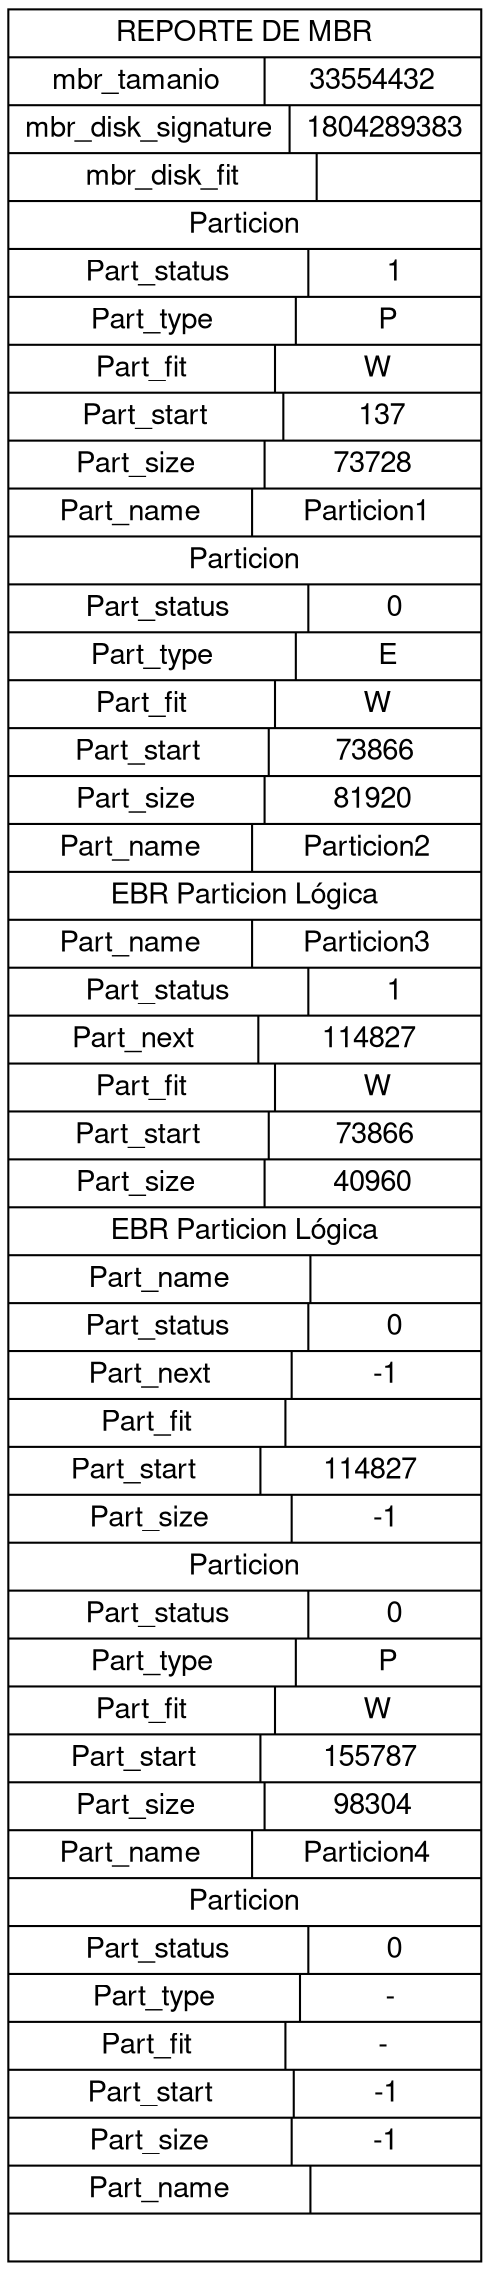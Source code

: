 digraph G{fontname="Helvetica,Arial,sans-serif"node [fontname="Helvetica,Arial,sans-serif"]edge [fontname="Helvetica,Arial,sans-serif"]concentrate=True;rankdir=LR;node [shape=record];1 [label="REPORTE DE MBR | {mbr_tamanio|33554432} | { mbr_disk_signature |1804289383} | { mbr_disk_fit |}|Particion |{Part_status|1}| {Part_type|P}| {Part_fit|W}| {Part_start|137}| {Part_size|73728}| {Part_name|Particion1}|Particion |{Part_status|0}| {Part_type|E}| {Part_fit|W}| {Part_start|73866}| {Part_size|81920}| {Part_name|Particion2}|EBR Particion Lógica |{Part_name|Particion3}|{Part_status|1}| {Part_next|114827}| {Part_fit|W}| {Part_start|73866}| {Part_size|40960}| EBR Particion Lógica |{Part_name|}|{Part_status|0}| {Part_next|-1}| {Part_fit|}| {Part_start|114827}| {Part_size|-1}| Particion |{Part_status|0}| {Part_type|P}| {Part_fit|W}| {Part_start|155787}| {Part_size|98304}| {Part_name|Particion4}|Particion |{Part_status|0}| {Part_type|-}| {Part_fit|-}| {Part_start|-1}| {Part_size|-1}| {Part_name|}|"];}